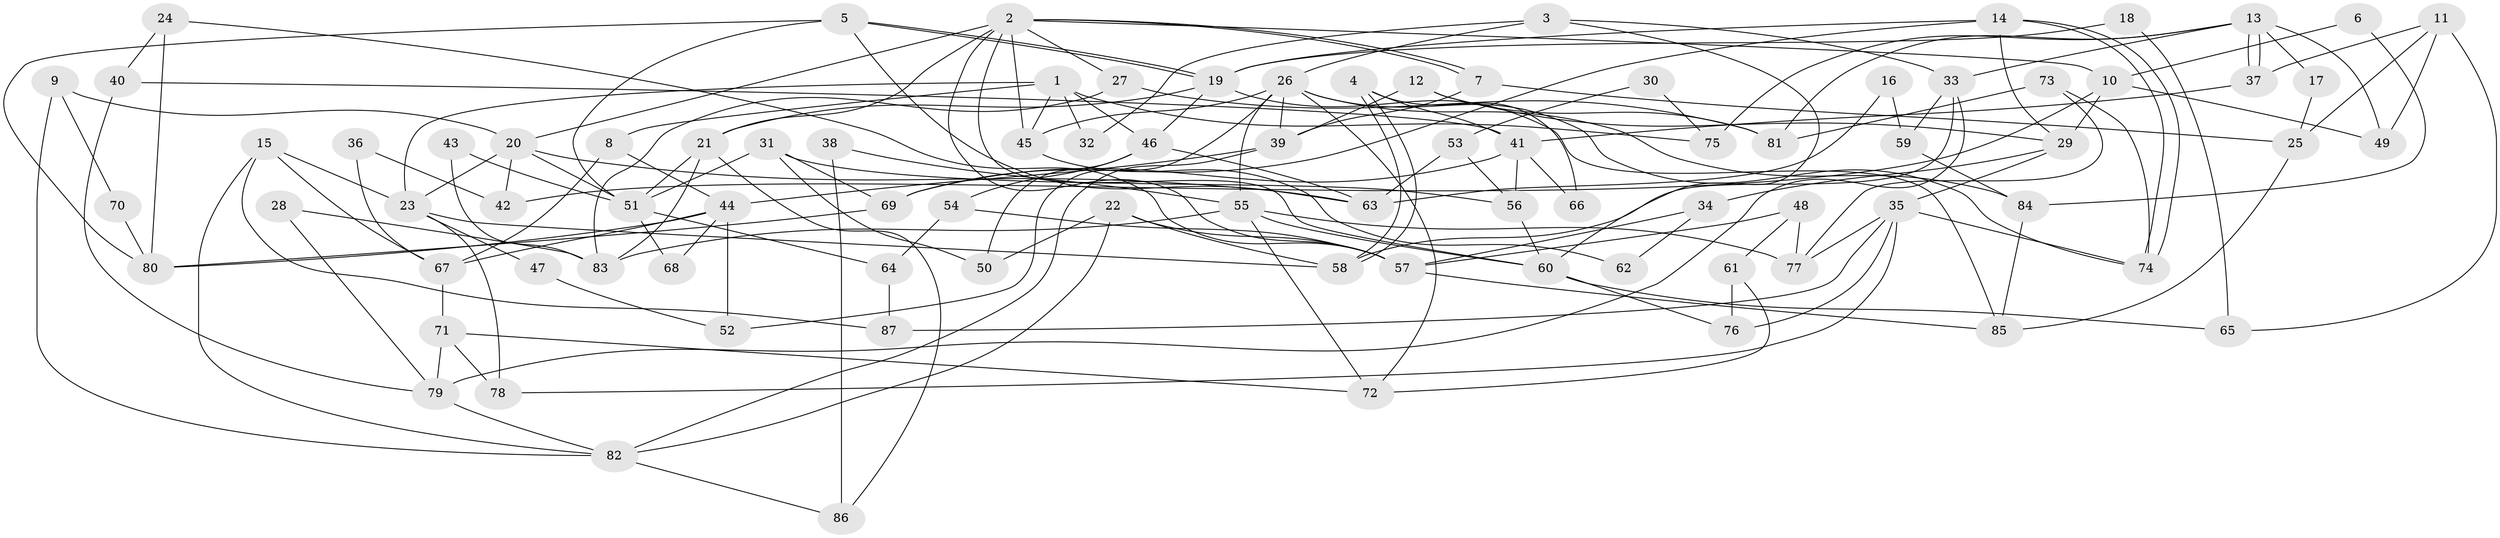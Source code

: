 // coarse degree distribution, {2: 0.18333333333333332, 5: 0.18333333333333332, 4: 0.1, 3: 0.3333333333333333, 6: 0.06666666666666667, 10: 0.016666666666666666, 8: 0.03333333333333333, 13: 0.016666666666666666, 9: 0.016666666666666666, 7: 0.03333333333333333, 11: 0.016666666666666666}
// Generated by graph-tools (version 1.1) at 2025/52/03/04/25 21:52:11]
// undirected, 87 vertices, 174 edges
graph export_dot {
graph [start="1"]
  node [color=gray90,style=filled];
  1;
  2;
  3;
  4;
  5;
  6;
  7;
  8;
  9;
  10;
  11;
  12;
  13;
  14;
  15;
  16;
  17;
  18;
  19;
  20;
  21;
  22;
  23;
  24;
  25;
  26;
  27;
  28;
  29;
  30;
  31;
  32;
  33;
  34;
  35;
  36;
  37;
  38;
  39;
  40;
  41;
  42;
  43;
  44;
  45;
  46;
  47;
  48;
  49;
  50;
  51;
  52;
  53;
  54;
  55;
  56;
  57;
  58;
  59;
  60;
  61;
  62;
  63;
  64;
  65;
  66;
  67;
  68;
  69;
  70;
  71;
  72;
  73;
  74;
  75;
  76;
  77;
  78;
  79;
  80;
  81;
  82;
  83;
  84;
  85;
  86;
  87;
  1 -- 23;
  1 -- 46;
  1 -- 8;
  1 -- 32;
  1 -- 45;
  1 -- 75;
  2 -- 7;
  2 -- 7;
  2 -- 27;
  2 -- 10;
  2 -- 20;
  2 -- 21;
  2 -- 45;
  2 -- 57;
  2 -- 60;
  3 -- 26;
  3 -- 33;
  3 -- 32;
  3 -- 60;
  4 -- 41;
  4 -- 58;
  4 -- 58;
  4 -- 66;
  5 -- 51;
  5 -- 19;
  5 -- 19;
  5 -- 63;
  5 -- 80;
  6 -- 84;
  6 -- 10;
  7 -- 25;
  7 -- 39;
  8 -- 44;
  8 -- 67;
  9 -- 82;
  9 -- 20;
  9 -- 70;
  10 -- 29;
  10 -- 42;
  10 -- 49;
  11 -- 49;
  11 -- 37;
  11 -- 25;
  11 -- 65;
  12 -- 29;
  12 -- 39;
  12 -- 81;
  13 -- 37;
  13 -- 37;
  13 -- 81;
  13 -- 17;
  13 -- 33;
  13 -- 49;
  13 -- 75;
  14 -- 74;
  14 -- 74;
  14 -- 69;
  14 -- 19;
  14 -- 29;
  15 -- 23;
  15 -- 82;
  15 -- 67;
  15 -- 87;
  16 -- 63;
  16 -- 59;
  17 -- 25;
  18 -- 65;
  18 -- 19;
  19 -- 21;
  19 -- 46;
  19 -- 85;
  20 -- 51;
  20 -- 23;
  20 -- 42;
  20 -- 63;
  21 -- 51;
  21 -- 83;
  21 -- 86;
  22 -- 57;
  22 -- 58;
  22 -- 50;
  22 -- 82;
  23 -- 58;
  23 -- 47;
  23 -- 78;
  24 -- 80;
  24 -- 57;
  24 -- 40;
  25 -- 85;
  26 -- 72;
  26 -- 45;
  26 -- 39;
  26 -- 52;
  26 -- 55;
  26 -- 74;
  26 -- 84;
  27 -- 83;
  27 -- 81;
  28 -- 79;
  28 -- 83;
  29 -- 35;
  29 -- 34;
  30 -- 75;
  30 -- 53;
  31 -- 50;
  31 -- 69;
  31 -- 51;
  31 -- 56;
  33 -- 79;
  33 -- 58;
  33 -- 59;
  34 -- 57;
  34 -- 62;
  35 -- 74;
  35 -- 76;
  35 -- 77;
  35 -- 78;
  35 -- 87;
  36 -- 42;
  36 -- 67;
  37 -- 41;
  38 -- 55;
  38 -- 86;
  39 -- 44;
  39 -- 82;
  40 -- 79;
  40 -- 41;
  41 -- 56;
  41 -- 66;
  41 -- 69;
  43 -- 83;
  43 -- 51;
  44 -- 67;
  44 -- 52;
  44 -- 68;
  44 -- 80;
  45 -- 62;
  46 -- 63;
  46 -- 50;
  46 -- 54;
  47 -- 52;
  48 -- 77;
  48 -- 57;
  48 -- 61;
  51 -- 64;
  51 -- 68;
  53 -- 63;
  53 -- 56;
  54 -- 64;
  54 -- 57;
  55 -- 60;
  55 -- 72;
  55 -- 77;
  55 -- 83;
  56 -- 60;
  57 -- 85;
  59 -- 84;
  60 -- 65;
  60 -- 76;
  61 -- 72;
  61 -- 76;
  64 -- 87;
  67 -- 71;
  69 -- 80;
  70 -- 80;
  71 -- 78;
  71 -- 72;
  71 -- 79;
  73 -- 74;
  73 -- 77;
  73 -- 81;
  79 -- 82;
  82 -- 86;
  84 -- 85;
}
